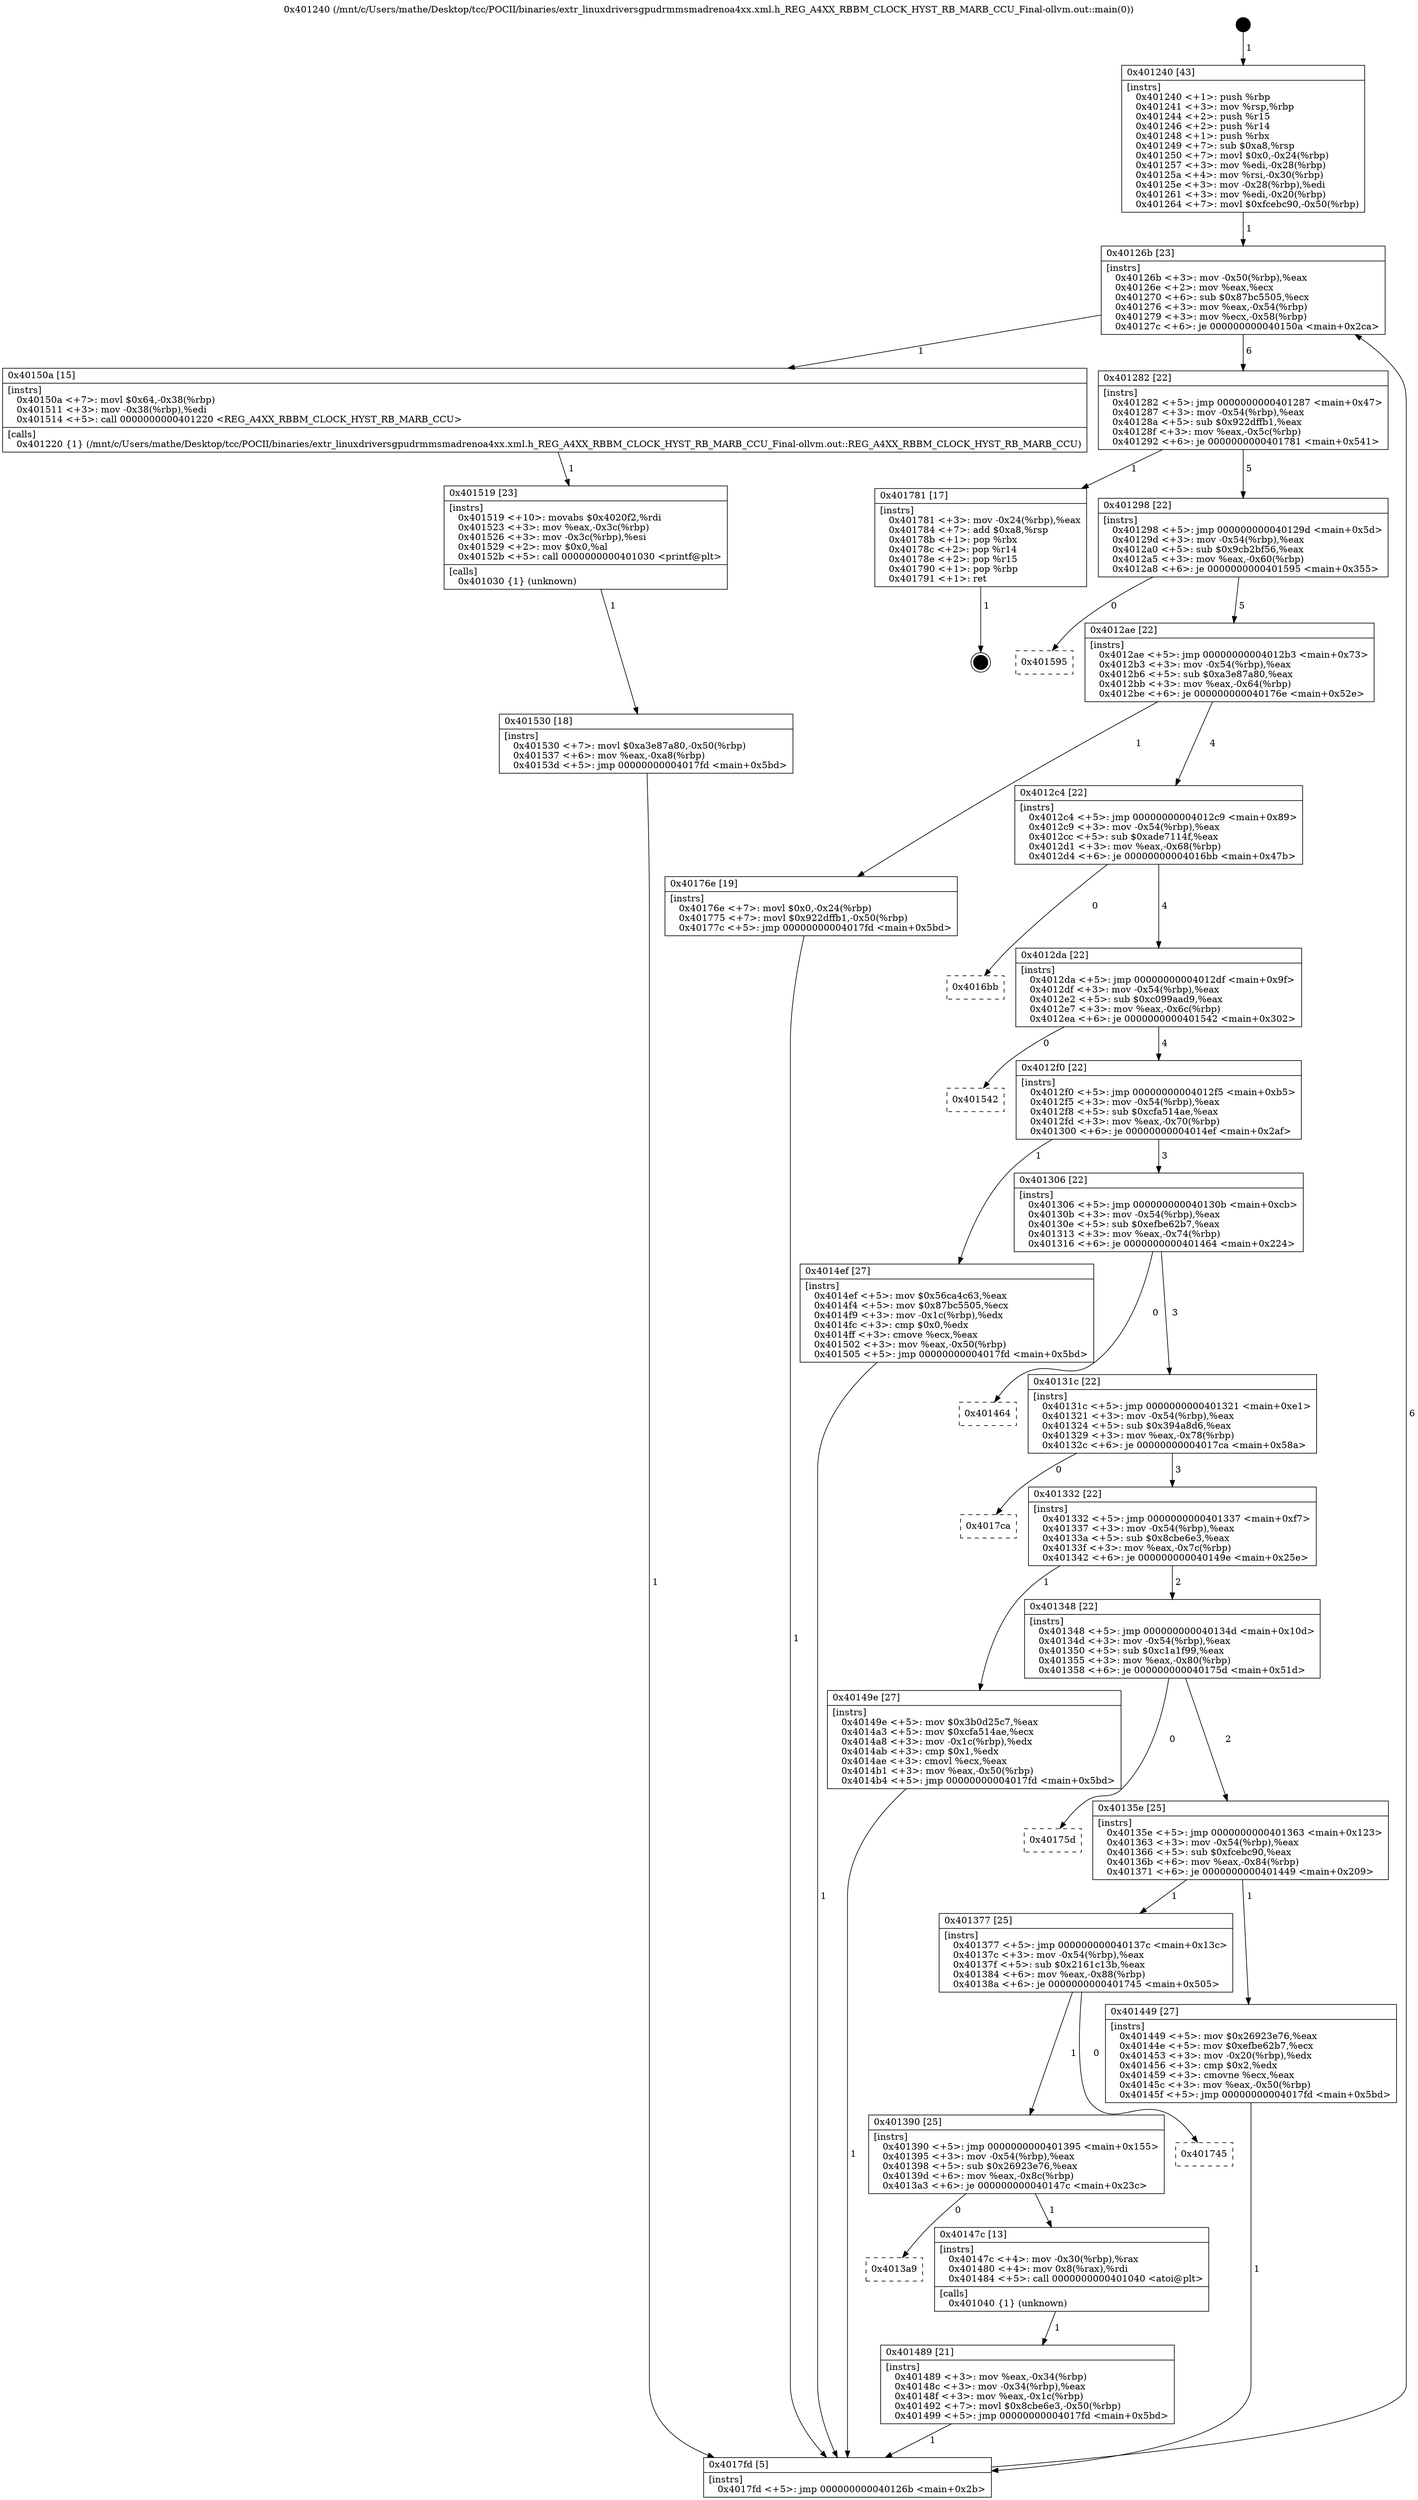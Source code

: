 digraph "0x401240" {
  label = "0x401240 (/mnt/c/Users/mathe/Desktop/tcc/POCII/binaries/extr_linuxdriversgpudrmmsmadrenoa4xx.xml.h_REG_A4XX_RBBM_CLOCK_HYST_RB_MARB_CCU_Final-ollvm.out::main(0))"
  labelloc = "t"
  node[shape=record]

  Entry [label="",width=0.3,height=0.3,shape=circle,fillcolor=black,style=filled]
  "0x40126b" [label="{
     0x40126b [23]\l
     | [instrs]\l
     &nbsp;&nbsp;0x40126b \<+3\>: mov -0x50(%rbp),%eax\l
     &nbsp;&nbsp;0x40126e \<+2\>: mov %eax,%ecx\l
     &nbsp;&nbsp;0x401270 \<+6\>: sub $0x87bc5505,%ecx\l
     &nbsp;&nbsp;0x401276 \<+3\>: mov %eax,-0x54(%rbp)\l
     &nbsp;&nbsp;0x401279 \<+3\>: mov %ecx,-0x58(%rbp)\l
     &nbsp;&nbsp;0x40127c \<+6\>: je 000000000040150a \<main+0x2ca\>\l
  }"]
  "0x40150a" [label="{
     0x40150a [15]\l
     | [instrs]\l
     &nbsp;&nbsp;0x40150a \<+7\>: movl $0x64,-0x38(%rbp)\l
     &nbsp;&nbsp;0x401511 \<+3\>: mov -0x38(%rbp),%edi\l
     &nbsp;&nbsp;0x401514 \<+5\>: call 0000000000401220 \<REG_A4XX_RBBM_CLOCK_HYST_RB_MARB_CCU\>\l
     | [calls]\l
     &nbsp;&nbsp;0x401220 \{1\} (/mnt/c/Users/mathe/Desktop/tcc/POCII/binaries/extr_linuxdriversgpudrmmsmadrenoa4xx.xml.h_REG_A4XX_RBBM_CLOCK_HYST_RB_MARB_CCU_Final-ollvm.out::REG_A4XX_RBBM_CLOCK_HYST_RB_MARB_CCU)\l
  }"]
  "0x401282" [label="{
     0x401282 [22]\l
     | [instrs]\l
     &nbsp;&nbsp;0x401282 \<+5\>: jmp 0000000000401287 \<main+0x47\>\l
     &nbsp;&nbsp;0x401287 \<+3\>: mov -0x54(%rbp),%eax\l
     &nbsp;&nbsp;0x40128a \<+5\>: sub $0x922dffb1,%eax\l
     &nbsp;&nbsp;0x40128f \<+3\>: mov %eax,-0x5c(%rbp)\l
     &nbsp;&nbsp;0x401292 \<+6\>: je 0000000000401781 \<main+0x541\>\l
  }"]
  Exit [label="",width=0.3,height=0.3,shape=circle,fillcolor=black,style=filled,peripheries=2]
  "0x401781" [label="{
     0x401781 [17]\l
     | [instrs]\l
     &nbsp;&nbsp;0x401781 \<+3\>: mov -0x24(%rbp),%eax\l
     &nbsp;&nbsp;0x401784 \<+7\>: add $0xa8,%rsp\l
     &nbsp;&nbsp;0x40178b \<+1\>: pop %rbx\l
     &nbsp;&nbsp;0x40178c \<+2\>: pop %r14\l
     &nbsp;&nbsp;0x40178e \<+2\>: pop %r15\l
     &nbsp;&nbsp;0x401790 \<+1\>: pop %rbp\l
     &nbsp;&nbsp;0x401791 \<+1\>: ret\l
  }"]
  "0x401298" [label="{
     0x401298 [22]\l
     | [instrs]\l
     &nbsp;&nbsp;0x401298 \<+5\>: jmp 000000000040129d \<main+0x5d\>\l
     &nbsp;&nbsp;0x40129d \<+3\>: mov -0x54(%rbp),%eax\l
     &nbsp;&nbsp;0x4012a0 \<+5\>: sub $0x9cb2bf56,%eax\l
     &nbsp;&nbsp;0x4012a5 \<+3\>: mov %eax,-0x60(%rbp)\l
     &nbsp;&nbsp;0x4012a8 \<+6\>: je 0000000000401595 \<main+0x355\>\l
  }"]
  "0x401530" [label="{
     0x401530 [18]\l
     | [instrs]\l
     &nbsp;&nbsp;0x401530 \<+7\>: movl $0xa3e87a80,-0x50(%rbp)\l
     &nbsp;&nbsp;0x401537 \<+6\>: mov %eax,-0xa8(%rbp)\l
     &nbsp;&nbsp;0x40153d \<+5\>: jmp 00000000004017fd \<main+0x5bd\>\l
  }"]
  "0x401595" [label="{
     0x401595\l
  }", style=dashed]
  "0x4012ae" [label="{
     0x4012ae [22]\l
     | [instrs]\l
     &nbsp;&nbsp;0x4012ae \<+5\>: jmp 00000000004012b3 \<main+0x73\>\l
     &nbsp;&nbsp;0x4012b3 \<+3\>: mov -0x54(%rbp),%eax\l
     &nbsp;&nbsp;0x4012b6 \<+5\>: sub $0xa3e87a80,%eax\l
     &nbsp;&nbsp;0x4012bb \<+3\>: mov %eax,-0x64(%rbp)\l
     &nbsp;&nbsp;0x4012be \<+6\>: je 000000000040176e \<main+0x52e\>\l
  }"]
  "0x401519" [label="{
     0x401519 [23]\l
     | [instrs]\l
     &nbsp;&nbsp;0x401519 \<+10\>: movabs $0x4020f2,%rdi\l
     &nbsp;&nbsp;0x401523 \<+3\>: mov %eax,-0x3c(%rbp)\l
     &nbsp;&nbsp;0x401526 \<+3\>: mov -0x3c(%rbp),%esi\l
     &nbsp;&nbsp;0x401529 \<+2\>: mov $0x0,%al\l
     &nbsp;&nbsp;0x40152b \<+5\>: call 0000000000401030 \<printf@plt\>\l
     | [calls]\l
     &nbsp;&nbsp;0x401030 \{1\} (unknown)\l
  }"]
  "0x40176e" [label="{
     0x40176e [19]\l
     | [instrs]\l
     &nbsp;&nbsp;0x40176e \<+7\>: movl $0x0,-0x24(%rbp)\l
     &nbsp;&nbsp;0x401775 \<+7\>: movl $0x922dffb1,-0x50(%rbp)\l
     &nbsp;&nbsp;0x40177c \<+5\>: jmp 00000000004017fd \<main+0x5bd\>\l
  }"]
  "0x4012c4" [label="{
     0x4012c4 [22]\l
     | [instrs]\l
     &nbsp;&nbsp;0x4012c4 \<+5\>: jmp 00000000004012c9 \<main+0x89\>\l
     &nbsp;&nbsp;0x4012c9 \<+3\>: mov -0x54(%rbp),%eax\l
     &nbsp;&nbsp;0x4012cc \<+5\>: sub $0xade7114f,%eax\l
     &nbsp;&nbsp;0x4012d1 \<+3\>: mov %eax,-0x68(%rbp)\l
     &nbsp;&nbsp;0x4012d4 \<+6\>: je 00000000004016bb \<main+0x47b\>\l
  }"]
  "0x401489" [label="{
     0x401489 [21]\l
     | [instrs]\l
     &nbsp;&nbsp;0x401489 \<+3\>: mov %eax,-0x34(%rbp)\l
     &nbsp;&nbsp;0x40148c \<+3\>: mov -0x34(%rbp),%eax\l
     &nbsp;&nbsp;0x40148f \<+3\>: mov %eax,-0x1c(%rbp)\l
     &nbsp;&nbsp;0x401492 \<+7\>: movl $0x8cbe6e3,-0x50(%rbp)\l
     &nbsp;&nbsp;0x401499 \<+5\>: jmp 00000000004017fd \<main+0x5bd\>\l
  }"]
  "0x4016bb" [label="{
     0x4016bb\l
  }", style=dashed]
  "0x4012da" [label="{
     0x4012da [22]\l
     | [instrs]\l
     &nbsp;&nbsp;0x4012da \<+5\>: jmp 00000000004012df \<main+0x9f\>\l
     &nbsp;&nbsp;0x4012df \<+3\>: mov -0x54(%rbp),%eax\l
     &nbsp;&nbsp;0x4012e2 \<+5\>: sub $0xc099aad9,%eax\l
     &nbsp;&nbsp;0x4012e7 \<+3\>: mov %eax,-0x6c(%rbp)\l
     &nbsp;&nbsp;0x4012ea \<+6\>: je 0000000000401542 \<main+0x302\>\l
  }"]
  "0x4013a9" [label="{
     0x4013a9\l
  }", style=dashed]
  "0x401542" [label="{
     0x401542\l
  }", style=dashed]
  "0x4012f0" [label="{
     0x4012f0 [22]\l
     | [instrs]\l
     &nbsp;&nbsp;0x4012f0 \<+5\>: jmp 00000000004012f5 \<main+0xb5\>\l
     &nbsp;&nbsp;0x4012f5 \<+3\>: mov -0x54(%rbp),%eax\l
     &nbsp;&nbsp;0x4012f8 \<+5\>: sub $0xcfa514ae,%eax\l
     &nbsp;&nbsp;0x4012fd \<+3\>: mov %eax,-0x70(%rbp)\l
     &nbsp;&nbsp;0x401300 \<+6\>: je 00000000004014ef \<main+0x2af\>\l
  }"]
  "0x40147c" [label="{
     0x40147c [13]\l
     | [instrs]\l
     &nbsp;&nbsp;0x40147c \<+4\>: mov -0x30(%rbp),%rax\l
     &nbsp;&nbsp;0x401480 \<+4\>: mov 0x8(%rax),%rdi\l
     &nbsp;&nbsp;0x401484 \<+5\>: call 0000000000401040 \<atoi@plt\>\l
     | [calls]\l
     &nbsp;&nbsp;0x401040 \{1\} (unknown)\l
  }"]
  "0x4014ef" [label="{
     0x4014ef [27]\l
     | [instrs]\l
     &nbsp;&nbsp;0x4014ef \<+5\>: mov $0x56ca4c63,%eax\l
     &nbsp;&nbsp;0x4014f4 \<+5\>: mov $0x87bc5505,%ecx\l
     &nbsp;&nbsp;0x4014f9 \<+3\>: mov -0x1c(%rbp),%edx\l
     &nbsp;&nbsp;0x4014fc \<+3\>: cmp $0x0,%edx\l
     &nbsp;&nbsp;0x4014ff \<+3\>: cmove %ecx,%eax\l
     &nbsp;&nbsp;0x401502 \<+3\>: mov %eax,-0x50(%rbp)\l
     &nbsp;&nbsp;0x401505 \<+5\>: jmp 00000000004017fd \<main+0x5bd\>\l
  }"]
  "0x401306" [label="{
     0x401306 [22]\l
     | [instrs]\l
     &nbsp;&nbsp;0x401306 \<+5\>: jmp 000000000040130b \<main+0xcb\>\l
     &nbsp;&nbsp;0x40130b \<+3\>: mov -0x54(%rbp),%eax\l
     &nbsp;&nbsp;0x40130e \<+5\>: sub $0xefbe62b7,%eax\l
     &nbsp;&nbsp;0x401313 \<+3\>: mov %eax,-0x74(%rbp)\l
     &nbsp;&nbsp;0x401316 \<+6\>: je 0000000000401464 \<main+0x224\>\l
  }"]
  "0x401390" [label="{
     0x401390 [25]\l
     | [instrs]\l
     &nbsp;&nbsp;0x401390 \<+5\>: jmp 0000000000401395 \<main+0x155\>\l
     &nbsp;&nbsp;0x401395 \<+3\>: mov -0x54(%rbp),%eax\l
     &nbsp;&nbsp;0x401398 \<+5\>: sub $0x26923e76,%eax\l
     &nbsp;&nbsp;0x40139d \<+6\>: mov %eax,-0x8c(%rbp)\l
     &nbsp;&nbsp;0x4013a3 \<+6\>: je 000000000040147c \<main+0x23c\>\l
  }"]
  "0x401464" [label="{
     0x401464\l
  }", style=dashed]
  "0x40131c" [label="{
     0x40131c [22]\l
     | [instrs]\l
     &nbsp;&nbsp;0x40131c \<+5\>: jmp 0000000000401321 \<main+0xe1\>\l
     &nbsp;&nbsp;0x401321 \<+3\>: mov -0x54(%rbp),%eax\l
     &nbsp;&nbsp;0x401324 \<+5\>: sub $0x394a8d6,%eax\l
     &nbsp;&nbsp;0x401329 \<+3\>: mov %eax,-0x78(%rbp)\l
     &nbsp;&nbsp;0x40132c \<+6\>: je 00000000004017ca \<main+0x58a\>\l
  }"]
  "0x401745" [label="{
     0x401745\l
  }", style=dashed]
  "0x4017ca" [label="{
     0x4017ca\l
  }", style=dashed]
  "0x401332" [label="{
     0x401332 [22]\l
     | [instrs]\l
     &nbsp;&nbsp;0x401332 \<+5\>: jmp 0000000000401337 \<main+0xf7\>\l
     &nbsp;&nbsp;0x401337 \<+3\>: mov -0x54(%rbp),%eax\l
     &nbsp;&nbsp;0x40133a \<+5\>: sub $0x8cbe6e3,%eax\l
     &nbsp;&nbsp;0x40133f \<+3\>: mov %eax,-0x7c(%rbp)\l
     &nbsp;&nbsp;0x401342 \<+6\>: je 000000000040149e \<main+0x25e\>\l
  }"]
  "0x401240" [label="{
     0x401240 [43]\l
     | [instrs]\l
     &nbsp;&nbsp;0x401240 \<+1\>: push %rbp\l
     &nbsp;&nbsp;0x401241 \<+3\>: mov %rsp,%rbp\l
     &nbsp;&nbsp;0x401244 \<+2\>: push %r15\l
     &nbsp;&nbsp;0x401246 \<+2\>: push %r14\l
     &nbsp;&nbsp;0x401248 \<+1\>: push %rbx\l
     &nbsp;&nbsp;0x401249 \<+7\>: sub $0xa8,%rsp\l
     &nbsp;&nbsp;0x401250 \<+7\>: movl $0x0,-0x24(%rbp)\l
     &nbsp;&nbsp;0x401257 \<+3\>: mov %edi,-0x28(%rbp)\l
     &nbsp;&nbsp;0x40125a \<+4\>: mov %rsi,-0x30(%rbp)\l
     &nbsp;&nbsp;0x40125e \<+3\>: mov -0x28(%rbp),%edi\l
     &nbsp;&nbsp;0x401261 \<+3\>: mov %edi,-0x20(%rbp)\l
     &nbsp;&nbsp;0x401264 \<+7\>: movl $0xfcebc90,-0x50(%rbp)\l
  }"]
  "0x40149e" [label="{
     0x40149e [27]\l
     | [instrs]\l
     &nbsp;&nbsp;0x40149e \<+5\>: mov $0x3b0d25c7,%eax\l
     &nbsp;&nbsp;0x4014a3 \<+5\>: mov $0xcfa514ae,%ecx\l
     &nbsp;&nbsp;0x4014a8 \<+3\>: mov -0x1c(%rbp),%edx\l
     &nbsp;&nbsp;0x4014ab \<+3\>: cmp $0x1,%edx\l
     &nbsp;&nbsp;0x4014ae \<+3\>: cmovl %ecx,%eax\l
     &nbsp;&nbsp;0x4014b1 \<+3\>: mov %eax,-0x50(%rbp)\l
     &nbsp;&nbsp;0x4014b4 \<+5\>: jmp 00000000004017fd \<main+0x5bd\>\l
  }"]
  "0x401348" [label="{
     0x401348 [22]\l
     | [instrs]\l
     &nbsp;&nbsp;0x401348 \<+5\>: jmp 000000000040134d \<main+0x10d\>\l
     &nbsp;&nbsp;0x40134d \<+3\>: mov -0x54(%rbp),%eax\l
     &nbsp;&nbsp;0x401350 \<+5\>: sub $0xc1a1f99,%eax\l
     &nbsp;&nbsp;0x401355 \<+3\>: mov %eax,-0x80(%rbp)\l
     &nbsp;&nbsp;0x401358 \<+6\>: je 000000000040175d \<main+0x51d\>\l
  }"]
  "0x4017fd" [label="{
     0x4017fd [5]\l
     | [instrs]\l
     &nbsp;&nbsp;0x4017fd \<+5\>: jmp 000000000040126b \<main+0x2b\>\l
  }"]
  "0x40175d" [label="{
     0x40175d\l
  }", style=dashed]
  "0x40135e" [label="{
     0x40135e [25]\l
     | [instrs]\l
     &nbsp;&nbsp;0x40135e \<+5\>: jmp 0000000000401363 \<main+0x123\>\l
     &nbsp;&nbsp;0x401363 \<+3\>: mov -0x54(%rbp),%eax\l
     &nbsp;&nbsp;0x401366 \<+5\>: sub $0xfcebc90,%eax\l
     &nbsp;&nbsp;0x40136b \<+6\>: mov %eax,-0x84(%rbp)\l
     &nbsp;&nbsp;0x401371 \<+6\>: je 0000000000401449 \<main+0x209\>\l
  }"]
  "0x401377" [label="{
     0x401377 [25]\l
     | [instrs]\l
     &nbsp;&nbsp;0x401377 \<+5\>: jmp 000000000040137c \<main+0x13c\>\l
     &nbsp;&nbsp;0x40137c \<+3\>: mov -0x54(%rbp),%eax\l
     &nbsp;&nbsp;0x40137f \<+5\>: sub $0x2161c13b,%eax\l
     &nbsp;&nbsp;0x401384 \<+6\>: mov %eax,-0x88(%rbp)\l
     &nbsp;&nbsp;0x40138a \<+6\>: je 0000000000401745 \<main+0x505\>\l
  }"]
  "0x401449" [label="{
     0x401449 [27]\l
     | [instrs]\l
     &nbsp;&nbsp;0x401449 \<+5\>: mov $0x26923e76,%eax\l
     &nbsp;&nbsp;0x40144e \<+5\>: mov $0xefbe62b7,%ecx\l
     &nbsp;&nbsp;0x401453 \<+3\>: mov -0x20(%rbp),%edx\l
     &nbsp;&nbsp;0x401456 \<+3\>: cmp $0x2,%edx\l
     &nbsp;&nbsp;0x401459 \<+3\>: cmovne %ecx,%eax\l
     &nbsp;&nbsp;0x40145c \<+3\>: mov %eax,-0x50(%rbp)\l
     &nbsp;&nbsp;0x40145f \<+5\>: jmp 00000000004017fd \<main+0x5bd\>\l
  }"]
  Entry -> "0x401240" [label=" 1"]
  "0x40126b" -> "0x40150a" [label=" 1"]
  "0x40126b" -> "0x401282" [label=" 6"]
  "0x401781" -> Exit [label=" 1"]
  "0x401282" -> "0x401781" [label=" 1"]
  "0x401282" -> "0x401298" [label=" 5"]
  "0x40176e" -> "0x4017fd" [label=" 1"]
  "0x401298" -> "0x401595" [label=" 0"]
  "0x401298" -> "0x4012ae" [label=" 5"]
  "0x401530" -> "0x4017fd" [label=" 1"]
  "0x4012ae" -> "0x40176e" [label=" 1"]
  "0x4012ae" -> "0x4012c4" [label=" 4"]
  "0x401519" -> "0x401530" [label=" 1"]
  "0x4012c4" -> "0x4016bb" [label=" 0"]
  "0x4012c4" -> "0x4012da" [label=" 4"]
  "0x40150a" -> "0x401519" [label=" 1"]
  "0x4012da" -> "0x401542" [label=" 0"]
  "0x4012da" -> "0x4012f0" [label=" 4"]
  "0x4014ef" -> "0x4017fd" [label=" 1"]
  "0x4012f0" -> "0x4014ef" [label=" 1"]
  "0x4012f0" -> "0x401306" [label=" 3"]
  "0x40149e" -> "0x4017fd" [label=" 1"]
  "0x401306" -> "0x401464" [label=" 0"]
  "0x401306" -> "0x40131c" [label=" 3"]
  "0x40147c" -> "0x401489" [label=" 1"]
  "0x40131c" -> "0x4017ca" [label=" 0"]
  "0x40131c" -> "0x401332" [label=" 3"]
  "0x401390" -> "0x4013a9" [label=" 0"]
  "0x401332" -> "0x40149e" [label=" 1"]
  "0x401332" -> "0x401348" [label=" 2"]
  "0x401489" -> "0x4017fd" [label=" 1"]
  "0x401348" -> "0x40175d" [label=" 0"]
  "0x401348" -> "0x40135e" [label=" 2"]
  "0x401377" -> "0x401390" [label=" 1"]
  "0x40135e" -> "0x401449" [label=" 1"]
  "0x40135e" -> "0x401377" [label=" 1"]
  "0x401449" -> "0x4017fd" [label=" 1"]
  "0x401240" -> "0x40126b" [label=" 1"]
  "0x4017fd" -> "0x40126b" [label=" 6"]
  "0x401390" -> "0x40147c" [label=" 1"]
  "0x401377" -> "0x401745" [label=" 0"]
}
